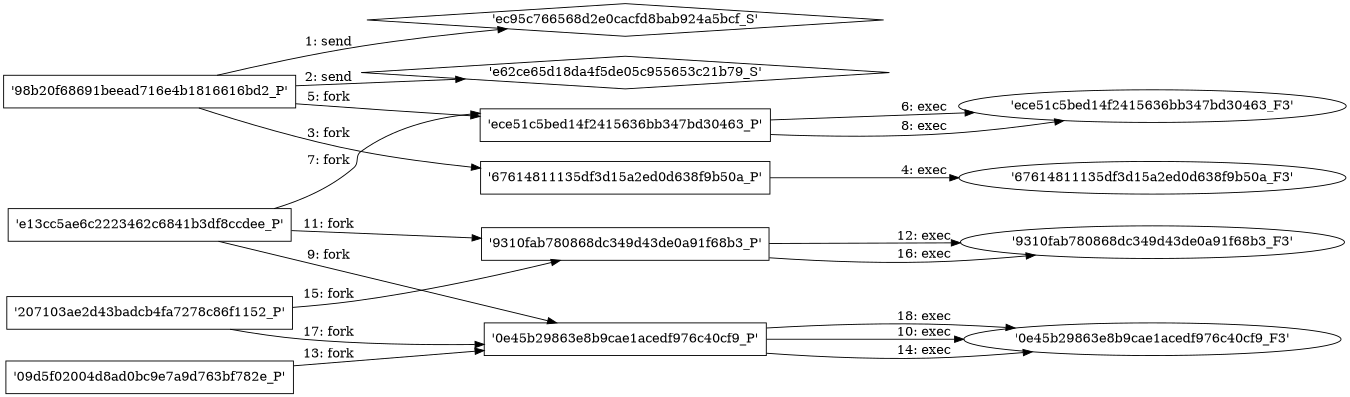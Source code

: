 digraph "D:\Learning\Paper\apt\基于CTI的攻击预警\Dataset\攻击图\ASGfromALLCTI\Threat Source newsletter for July 2, 2020.dot" {
rankdir="LR"
size="9"
fixedsize="false"
splines="true"
nodesep=0.3
ranksep=0
fontsize=10
overlap="scalexy"
engine= "neato"
	"'ec95c766568d2e0cacfd8bab924a5bcf_S'" [node_type=Socket shape=diamond]
	"'98b20f68691beead716e4b1816616bd2_P'" [node_type=Process shape=box]
	"'98b20f68691beead716e4b1816616bd2_P'" -> "'ec95c766568d2e0cacfd8bab924a5bcf_S'" [label="1: send"]
	"'e62ce65d18da4f5de05c955653c21b79_S'" [node_type=Socket shape=diamond]
	"'98b20f68691beead716e4b1816616bd2_P'" [node_type=Process shape=box]
	"'98b20f68691beead716e4b1816616bd2_P'" -> "'e62ce65d18da4f5de05c955653c21b79_S'" [label="2: send"]
	"'98b20f68691beead716e4b1816616bd2_P'" [node_type=Process shape=box]
	"'67614811135df3d15a2ed0d638f9b50a_P'" [node_type=Process shape=box]
	"'98b20f68691beead716e4b1816616bd2_P'" -> "'67614811135df3d15a2ed0d638f9b50a_P'" [label="3: fork"]
	"'67614811135df3d15a2ed0d638f9b50a_P'" [node_type=Process shape=box]
	"'67614811135df3d15a2ed0d638f9b50a_F3'" [node_type=File shape=ellipse]
	"'67614811135df3d15a2ed0d638f9b50a_P'" -> "'67614811135df3d15a2ed0d638f9b50a_F3'" [label="4: exec"]
	"'98b20f68691beead716e4b1816616bd2_P'" [node_type=Process shape=box]
	"'ece51c5bed14f2415636bb347bd30463_P'" [node_type=Process shape=box]
	"'98b20f68691beead716e4b1816616bd2_P'" -> "'ece51c5bed14f2415636bb347bd30463_P'" [label="5: fork"]
	"'ece51c5bed14f2415636bb347bd30463_P'" [node_type=Process shape=box]
	"'ece51c5bed14f2415636bb347bd30463_F3'" [node_type=File shape=ellipse]
	"'ece51c5bed14f2415636bb347bd30463_P'" -> "'ece51c5bed14f2415636bb347bd30463_F3'" [label="6: exec"]
	"'e13cc5ae6c2223462c6841b3df8ccdee_P'" [node_type=Process shape=box]
	"'ece51c5bed14f2415636bb347bd30463_P'" [node_type=Process shape=box]
	"'e13cc5ae6c2223462c6841b3df8ccdee_P'" -> "'ece51c5bed14f2415636bb347bd30463_P'" [label="7: fork"]
	"'ece51c5bed14f2415636bb347bd30463_P'" [node_type=Process shape=box]
	"'ece51c5bed14f2415636bb347bd30463_F3'" [node_type=File shape=ellipse]
	"'ece51c5bed14f2415636bb347bd30463_P'" -> "'ece51c5bed14f2415636bb347bd30463_F3'" [label="8: exec"]
	"'e13cc5ae6c2223462c6841b3df8ccdee_P'" [node_type=Process shape=box]
	"'0e45b29863e8b9cae1acedf976c40cf9_P'" [node_type=Process shape=box]
	"'e13cc5ae6c2223462c6841b3df8ccdee_P'" -> "'0e45b29863e8b9cae1acedf976c40cf9_P'" [label="9: fork"]
	"'0e45b29863e8b9cae1acedf976c40cf9_P'" [node_type=Process shape=box]
	"'0e45b29863e8b9cae1acedf976c40cf9_F3'" [node_type=File shape=ellipse]
	"'0e45b29863e8b9cae1acedf976c40cf9_P'" -> "'0e45b29863e8b9cae1acedf976c40cf9_F3'" [label="10: exec"]
	"'e13cc5ae6c2223462c6841b3df8ccdee_P'" [node_type=Process shape=box]
	"'9310fab780868dc349d43de0a91f68b3_P'" [node_type=Process shape=box]
	"'e13cc5ae6c2223462c6841b3df8ccdee_P'" -> "'9310fab780868dc349d43de0a91f68b3_P'" [label="11: fork"]
	"'9310fab780868dc349d43de0a91f68b3_P'" [node_type=Process shape=box]
	"'9310fab780868dc349d43de0a91f68b3_F3'" [node_type=File shape=ellipse]
	"'9310fab780868dc349d43de0a91f68b3_P'" -> "'9310fab780868dc349d43de0a91f68b3_F3'" [label="12: exec"]
	"'09d5f02004d8ad0bc9e7a9d763bf782e_P'" [node_type=Process shape=box]
	"'0e45b29863e8b9cae1acedf976c40cf9_P'" [node_type=Process shape=box]
	"'09d5f02004d8ad0bc9e7a9d763bf782e_P'" -> "'0e45b29863e8b9cae1acedf976c40cf9_P'" [label="13: fork"]
	"'0e45b29863e8b9cae1acedf976c40cf9_P'" [node_type=Process shape=box]
	"'0e45b29863e8b9cae1acedf976c40cf9_F3'" [node_type=File shape=ellipse]
	"'0e45b29863e8b9cae1acedf976c40cf9_P'" -> "'0e45b29863e8b9cae1acedf976c40cf9_F3'" [label="14: exec"]
	"'207103ae2d43badcb4fa7278c86f1152_P'" [node_type=Process shape=box]
	"'9310fab780868dc349d43de0a91f68b3_P'" [node_type=Process shape=box]
	"'207103ae2d43badcb4fa7278c86f1152_P'" -> "'9310fab780868dc349d43de0a91f68b3_P'" [label="15: fork"]
	"'9310fab780868dc349d43de0a91f68b3_P'" [node_type=Process shape=box]
	"'9310fab780868dc349d43de0a91f68b3_F3'" [node_type=File shape=ellipse]
	"'9310fab780868dc349d43de0a91f68b3_P'" -> "'9310fab780868dc349d43de0a91f68b3_F3'" [label="16: exec"]
	"'207103ae2d43badcb4fa7278c86f1152_P'" [node_type=Process shape=box]
	"'0e45b29863e8b9cae1acedf976c40cf9_P'" [node_type=Process shape=box]
	"'207103ae2d43badcb4fa7278c86f1152_P'" -> "'0e45b29863e8b9cae1acedf976c40cf9_P'" [label="17: fork"]
	"'0e45b29863e8b9cae1acedf976c40cf9_P'" [node_type=Process shape=box]
	"'0e45b29863e8b9cae1acedf976c40cf9_F3'" [node_type=File shape=ellipse]
	"'0e45b29863e8b9cae1acedf976c40cf9_P'" -> "'0e45b29863e8b9cae1acedf976c40cf9_F3'" [label="18: exec"]
}
